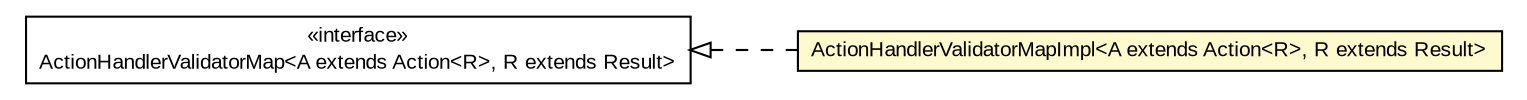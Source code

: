 #!/usr/local/bin/dot
#
# Class diagram 
# Generated by UMLGraph version R5_6-24-gf6e263 (http://www.umlgraph.org/)
#

digraph G {
	edge [fontname="arial",fontsize=10,labelfontname="arial",labelfontsize=10];
	node [fontname="arial",fontsize=10,shape=plaintext];
	nodesep=0.25;
	ranksep=0.5;
	rankdir=LR;
	// com.gwtplatform.dispatch.rpc.server.actionhandlervalidator.ActionHandlerValidatorMapImpl<A extends com.gwtplatform.dispatch.rpc.shared.Action<R>, R extends com.gwtplatform.dispatch.rpc.shared.Result>
	c116422 [label=<<table title="com.gwtplatform.dispatch.rpc.server.actionhandlervalidator.ActionHandlerValidatorMapImpl" border="0" cellborder="1" cellspacing="0" cellpadding="2" port="p" bgcolor="lemonChiffon" href="./ActionHandlerValidatorMapImpl.html">
		<tr><td><table border="0" cellspacing="0" cellpadding="1">
<tr><td align="center" balign="center"> ActionHandlerValidatorMapImpl&lt;A extends Action&lt;R&gt;, R extends Result&gt; </td></tr>
		</table></td></tr>
		</table>>, URL="./ActionHandlerValidatorMapImpl.html", fontname="arial", fontcolor="black", fontsize=10.0];
	// com.gwtplatform.dispatch.rpc.server.actionhandlervalidator.ActionHandlerValidatorMap<A extends com.gwtplatform.dispatch.rpc.shared.Action<R>, R extends com.gwtplatform.dispatch.rpc.shared.Result>
	c116423 [label=<<table title="com.gwtplatform.dispatch.rpc.server.actionhandlervalidator.ActionHandlerValidatorMap" border="0" cellborder="1" cellspacing="0" cellpadding="2" port="p" href="./ActionHandlerValidatorMap.html">
		<tr><td><table border="0" cellspacing="0" cellpadding="1">
<tr><td align="center" balign="center"> &#171;interface&#187; </td></tr>
<tr><td align="center" balign="center"> ActionHandlerValidatorMap&lt;A extends Action&lt;R&gt;, R extends Result&gt; </td></tr>
		</table></td></tr>
		</table>>, URL="./ActionHandlerValidatorMap.html", fontname="arial", fontcolor="black", fontsize=10.0];
	//com.gwtplatform.dispatch.rpc.server.actionhandlervalidator.ActionHandlerValidatorMapImpl<A extends com.gwtplatform.dispatch.rpc.shared.Action<R>, R extends com.gwtplatform.dispatch.rpc.shared.Result> implements com.gwtplatform.dispatch.rpc.server.actionhandlervalidator.ActionHandlerValidatorMap<A extends com.gwtplatform.dispatch.rpc.shared.Action<R>, R extends com.gwtplatform.dispatch.rpc.shared.Result>
	c116423:p -> c116422:p [dir=back,arrowtail=empty,style=dashed];
}

